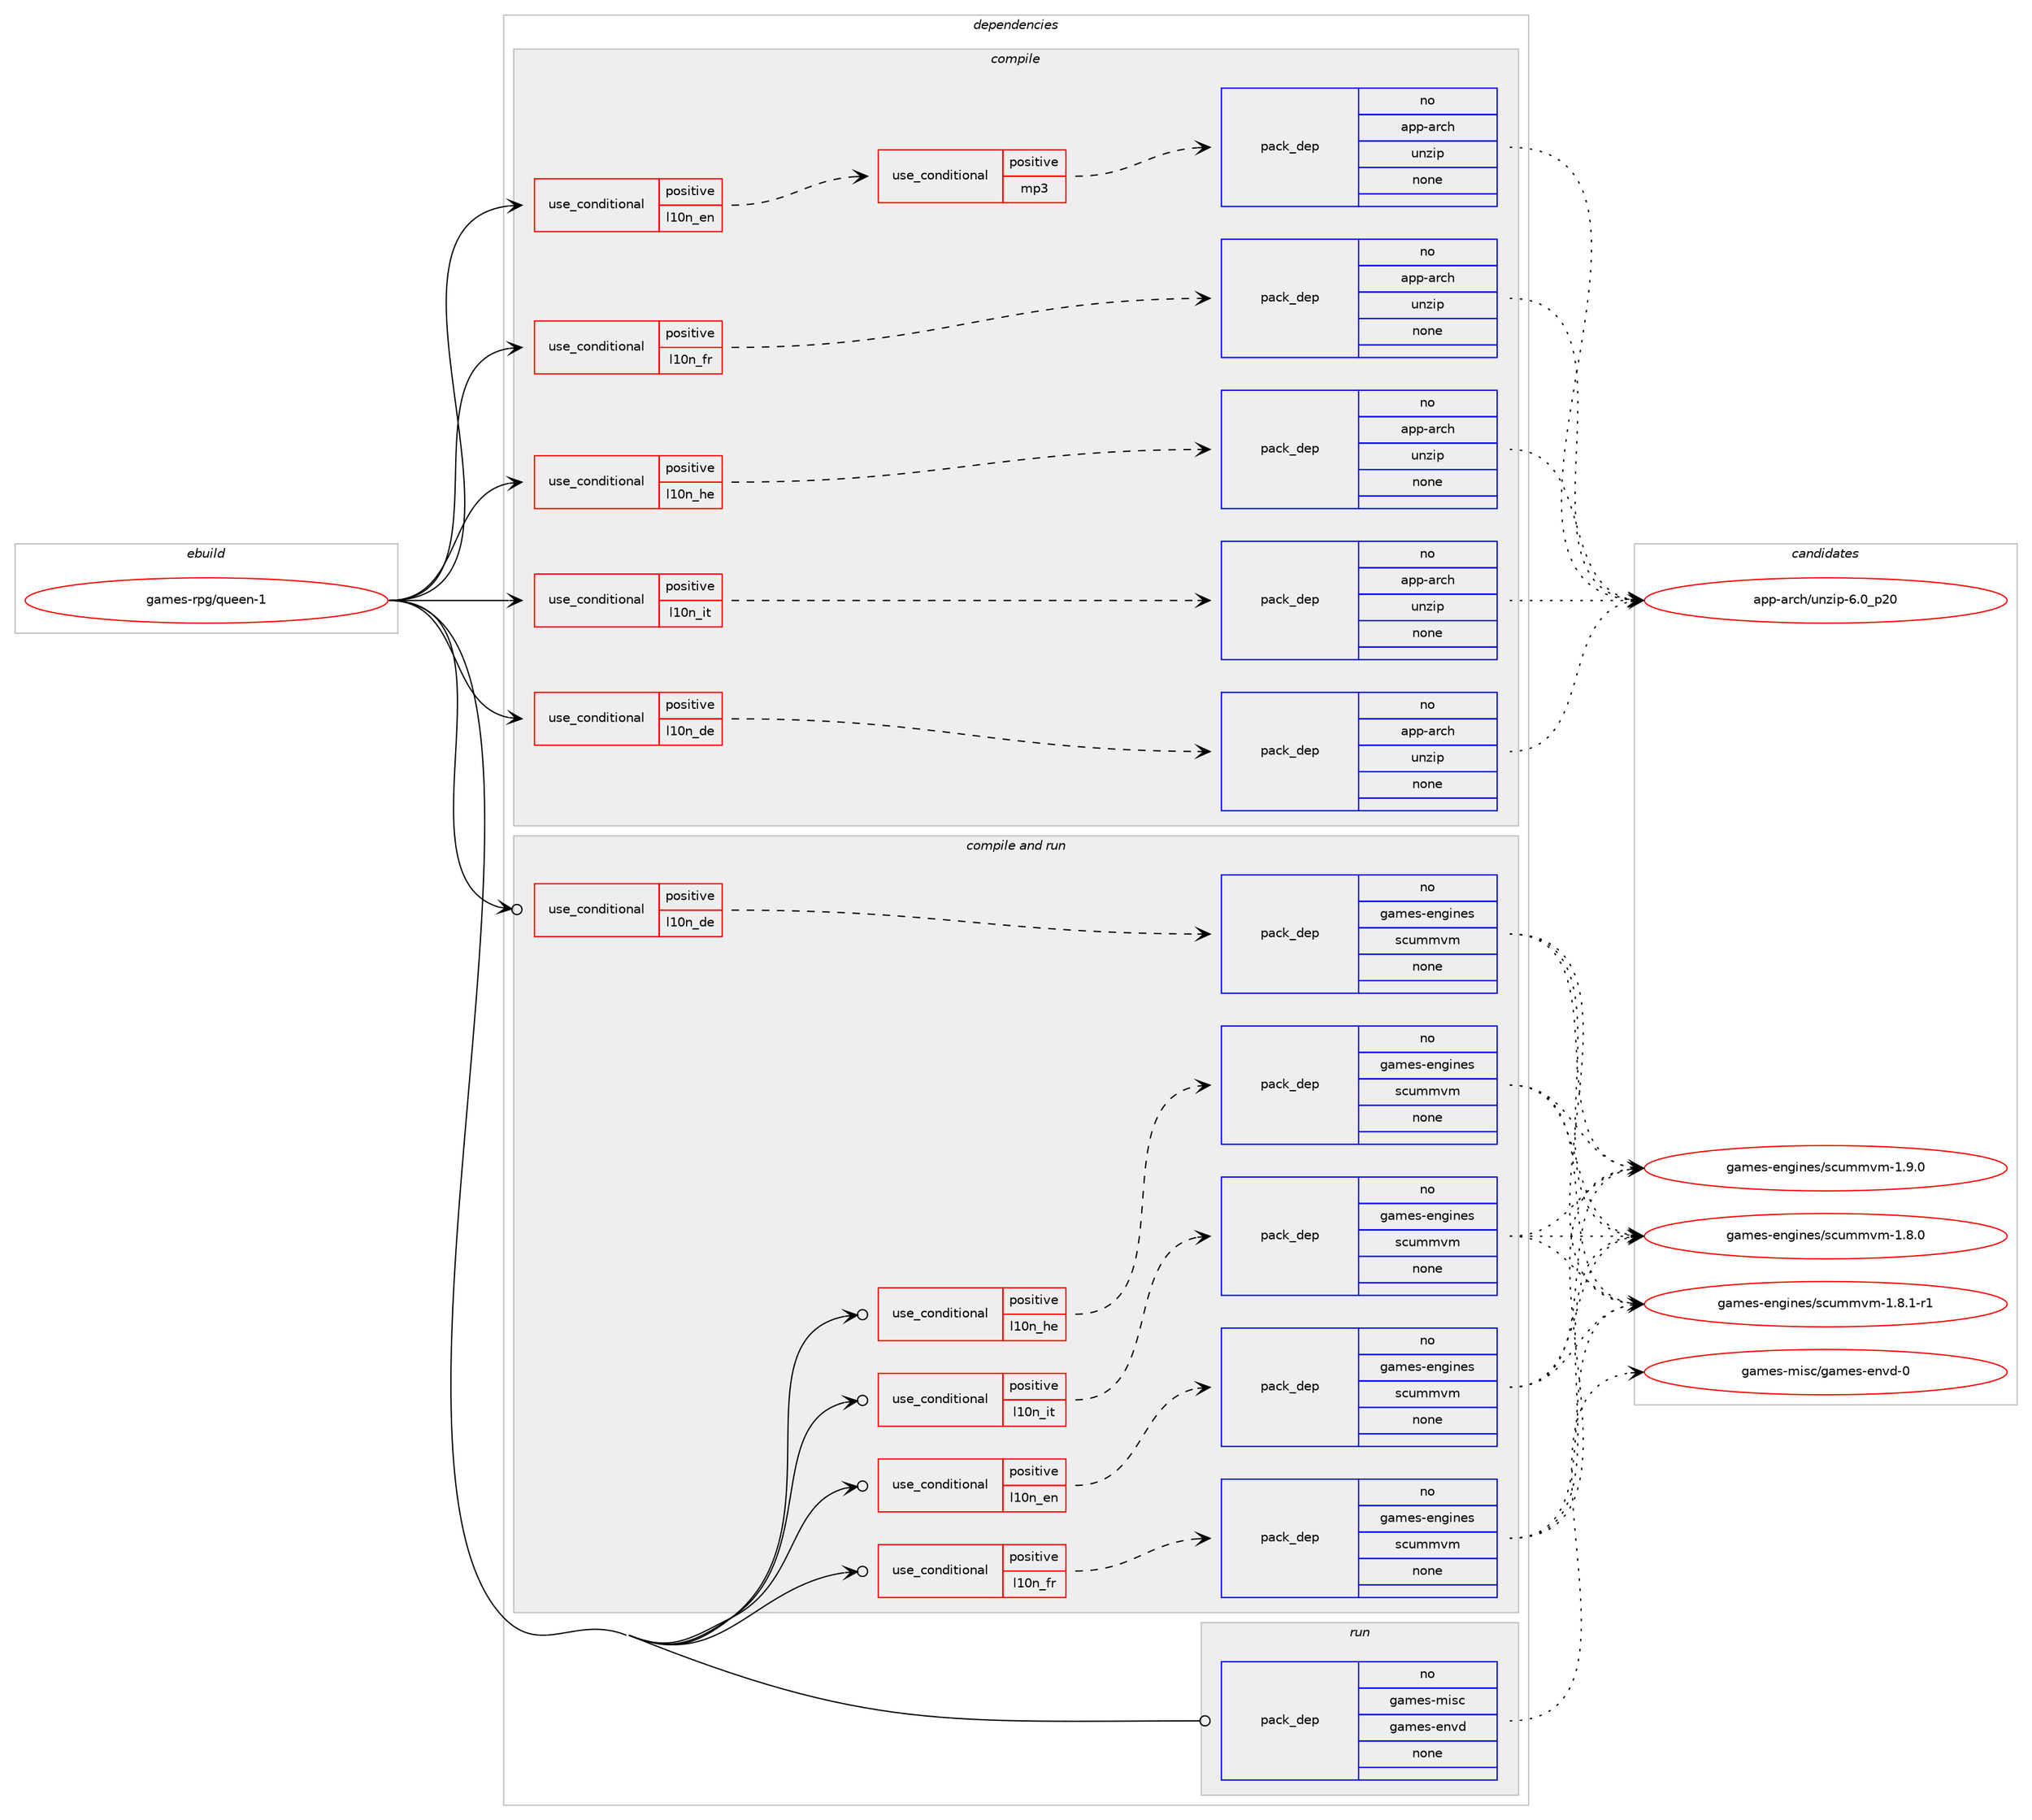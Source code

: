 digraph prolog {

# *************
# Graph options
# *************

newrank=true;
concentrate=true;
compound=true;
graph [rankdir=LR,fontname=Helvetica,fontsize=10,ranksep=1.5];#, ranksep=2.5, nodesep=0.2];
edge  [arrowhead=vee];
node  [fontname=Helvetica,fontsize=10];

# **********
# The ebuild
# **********

subgraph cluster_leftcol {
color=gray;
rank=same;
label=<<i>ebuild</i>>;
id [label="games-rpg/queen-1", color=red, width=4, href="../games-rpg/queen-1.svg"];
}

# ****************
# The dependencies
# ****************

subgraph cluster_midcol {
color=gray;
label=<<i>dependencies</i>>;
subgraph cluster_compile {
fillcolor="#eeeeee";
style=filled;
label=<<i>compile</i>>;
subgraph cond80978 {
dependency302911 [label=<<TABLE BORDER="0" CELLBORDER="1" CELLSPACING="0" CELLPADDING="4"><TR><TD ROWSPAN="3" CELLPADDING="10">use_conditional</TD></TR><TR><TD>positive</TD></TR><TR><TD>l10n_de</TD></TR></TABLE>>, shape=none, color=red];
subgraph pack217187 {
dependency302912 [label=<<TABLE BORDER="0" CELLBORDER="1" CELLSPACING="0" CELLPADDING="4" WIDTH="220"><TR><TD ROWSPAN="6" CELLPADDING="30">pack_dep</TD></TR><TR><TD WIDTH="110">no</TD></TR><TR><TD>app-arch</TD></TR><TR><TD>unzip</TD></TR><TR><TD>none</TD></TR><TR><TD></TD></TR></TABLE>>, shape=none, color=blue];
}
dependency302911:e -> dependency302912:w [weight=20,style="dashed",arrowhead="vee"];
}
id:e -> dependency302911:w [weight=20,style="solid",arrowhead="vee"];
subgraph cond80979 {
dependency302913 [label=<<TABLE BORDER="0" CELLBORDER="1" CELLSPACING="0" CELLPADDING="4"><TR><TD ROWSPAN="3" CELLPADDING="10">use_conditional</TD></TR><TR><TD>positive</TD></TR><TR><TD>l10n_en</TD></TR></TABLE>>, shape=none, color=red];
subgraph cond80980 {
dependency302914 [label=<<TABLE BORDER="0" CELLBORDER="1" CELLSPACING="0" CELLPADDING="4"><TR><TD ROWSPAN="3" CELLPADDING="10">use_conditional</TD></TR><TR><TD>positive</TD></TR><TR><TD>mp3</TD></TR></TABLE>>, shape=none, color=red];
subgraph pack217188 {
dependency302915 [label=<<TABLE BORDER="0" CELLBORDER="1" CELLSPACING="0" CELLPADDING="4" WIDTH="220"><TR><TD ROWSPAN="6" CELLPADDING="30">pack_dep</TD></TR><TR><TD WIDTH="110">no</TD></TR><TR><TD>app-arch</TD></TR><TR><TD>unzip</TD></TR><TR><TD>none</TD></TR><TR><TD></TD></TR></TABLE>>, shape=none, color=blue];
}
dependency302914:e -> dependency302915:w [weight=20,style="dashed",arrowhead="vee"];
}
dependency302913:e -> dependency302914:w [weight=20,style="dashed",arrowhead="vee"];
}
id:e -> dependency302913:w [weight=20,style="solid",arrowhead="vee"];
subgraph cond80981 {
dependency302916 [label=<<TABLE BORDER="0" CELLBORDER="1" CELLSPACING="0" CELLPADDING="4"><TR><TD ROWSPAN="3" CELLPADDING="10">use_conditional</TD></TR><TR><TD>positive</TD></TR><TR><TD>l10n_fr</TD></TR></TABLE>>, shape=none, color=red];
subgraph pack217189 {
dependency302917 [label=<<TABLE BORDER="0" CELLBORDER="1" CELLSPACING="0" CELLPADDING="4" WIDTH="220"><TR><TD ROWSPAN="6" CELLPADDING="30">pack_dep</TD></TR><TR><TD WIDTH="110">no</TD></TR><TR><TD>app-arch</TD></TR><TR><TD>unzip</TD></TR><TR><TD>none</TD></TR><TR><TD></TD></TR></TABLE>>, shape=none, color=blue];
}
dependency302916:e -> dependency302917:w [weight=20,style="dashed",arrowhead="vee"];
}
id:e -> dependency302916:w [weight=20,style="solid",arrowhead="vee"];
subgraph cond80982 {
dependency302918 [label=<<TABLE BORDER="0" CELLBORDER="1" CELLSPACING="0" CELLPADDING="4"><TR><TD ROWSPAN="3" CELLPADDING="10">use_conditional</TD></TR><TR><TD>positive</TD></TR><TR><TD>l10n_he</TD></TR></TABLE>>, shape=none, color=red];
subgraph pack217190 {
dependency302919 [label=<<TABLE BORDER="0" CELLBORDER="1" CELLSPACING="0" CELLPADDING="4" WIDTH="220"><TR><TD ROWSPAN="6" CELLPADDING="30">pack_dep</TD></TR><TR><TD WIDTH="110">no</TD></TR><TR><TD>app-arch</TD></TR><TR><TD>unzip</TD></TR><TR><TD>none</TD></TR><TR><TD></TD></TR></TABLE>>, shape=none, color=blue];
}
dependency302918:e -> dependency302919:w [weight=20,style="dashed",arrowhead="vee"];
}
id:e -> dependency302918:w [weight=20,style="solid",arrowhead="vee"];
subgraph cond80983 {
dependency302920 [label=<<TABLE BORDER="0" CELLBORDER="1" CELLSPACING="0" CELLPADDING="4"><TR><TD ROWSPAN="3" CELLPADDING="10">use_conditional</TD></TR><TR><TD>positive</TD></TR><TR><TD>l10n_it</TD></TR></TABLE>>, shape=none, color=red];
subgraph pack217191 {
dependency302921 [label=<<TABLE BORDER="0" CELLBORDER="1" CELLSPACING="0" CELLPADDING="4" WIDTH="220"><TR><TD ROWSPAN="6" CELLPADDING="30">pack_dep</TD></TR><TR><TD WIDTH="110">no</TD></TR><TR><TD>app-arch</TD></TR><TR><TD>unzip</TD></TR><TR><TD>none</TD></TR><TR><TD></TD></TR></TABLE>>, shape=none, color=blue];
}
dependency302920:e -> dependency302921:w [weight=20,style="dashed",arrowhead="vee"];
}
id:e -> dependency302920:w [weight=20,style="solid",arrowhead="vee"];
}
subgraph cluster_compileandrun {
fillcolor="#eeeeee";
style=filled;
label=<<i>compile and run</i>>;
subgraph cond80984 {
dependency302922 [label=<<TABLE BORDER="0" CELLBORDER="1" CELLSPACING="0" CELLPADDING="4"><TR><TD ROWSPAN="3" CELLPADDING="10">use_conditional</TD></TR><TR><TD>positive</TD></TR><TR><TD>l10n_de</TD></TR></TABLE>>, shape=none, color=red];
subgraph pack217192 {
dependency302923 [label=<<TABLE BORDER="0" CELLBORDER="1" CELLSPACING="0" CELLPADDING="4" WIDTH="220"><TR><TD ROWSPAN="6" CELLPADDING="30">pack_dep</TD></TR><TR><TD WIDTH="110">no</TD></TR><TR><TD>games-engines</TD></TR><TR><TD>scummvm</TD></TR><TR><TD>none</TD></TR><TR><TD></TD></TR></TABLE>>, shape=none, color=blue];
}
dependency302922:e -> dependency302923:w [weight=20,style="dashed",arrowhead="vee"];
}
id:e -> dependency302922:w [weight=20,style="solid",arrowhead="odotvee"];
subgraph cond80985 {
dependency302924 [label=<<TABLE BORDER="0" CELLBORDER="1" CELLSPACING="0" CELLPADDING="4"><TR><TD ROWSPAN="3" CELLPADDING="10">use_conditional</TD></TR><TR><TD>positive</TD></TR><TR><TD>l10n_en</TD></TR></TABLE>>, shape=none, color=red];
subgraph pack217193 {
dependency302925 [label=<<TABLE BORDER="0" CELLBORDER="1" CELLSPACING="0" CELLPADDING="4" WIDTH="220"><TR><TD ROWSPAN="6" CELLPADDING="30">pack_dep</TD></TR><TR><TD WIDTH="110">no</TD></TR><TR><TD>games-engines</TD></TR><TR><TD>scummvm</TD></TR><TR><TD>none</TD></TR><TR><TD></TD></TR></TABLE>>, shape=none, color=blue];
}
dependency302924:e -> dependency302925:w [weight=20,style="dashed",arrowhead="vee"];
}
id:e -> dependency302924:w [weight=20,style="solid",arrowhead="odotvee"];
subgraph cond80986 {
dependency302926 [label=<<TABLE BORDER="0" CELLBORDER="1" CELLSPACING="0" CELLPADDING="4"><TR><TD ROWSPAN="3" CELLPADDING="10">use_conditional</TD></TR><TR><TD>positive</TD></TR><TR><TD>l10n_fr</TD></TR></TABLE>>, shape=none, color=red];
subgraph pack217194 {
dependency302927 [label=<<TABLE BORDER="0" CELLBORDER="1" CELLSPACING="0" CELLPADDING="4" WIDTH="220"><TR><TD ROWSPAN="6" CELLPADDING="30">pack_dep</TD></TR><TR><TD WIDTH="110">no</TD></TR><TR><TD>games-engines</TD></TR><TR><TD>scummvm</TD></TR><TR><TD>none</TD></TR><TR><TD></TD></TR></TABLE>>, shape=none, color=blue];
}
dependency302926:e -> dependency302927:w [weight=20,style="dashed",arrowhead="vee"];
}
id:e -> dependency302926:w [weight=20,style="solid",arrowhead="odotvee"];
subgraph cond80987 {
dependency302928 [label=<<TABLE BORDER="0" CELLBORDER="1" CELLSPACING="0" CELLPADDING="4"><TR><TD ROWSPAN="3" CELLPADDING="10">use_conditional</TD></TR><TR><TD>positive</TD></TR><TR><TD>l10n_he</TD></TR></TABLE>>, shape=none, color=red];
subgraph pack217195 {
dependency302929 [label=<<TABLE BORDER="0" CELLBORDER="1" CELLSPACING="0" CELLPADDING="4" WIDTH="220"><TR><TD ROWSPAN="6" CELLPADDING="30">pack_dep</TD></TR><TR><TD WIDTH="110">no</TD></TR><TR><TD>games-engines</TD></TR><TR><TD>scummvm</TD></TR><TR><TD>none</TD></TR><TR><TD></TD></TR></TABLE>>, shape=none, color=blue];
}
dependency302928:e -> dependency302929:w [weight=20,style="dashed",arrowhead="vee"];
}
id:e -> dependency302928:w [weight=20,style="solid",arrowhead="odotvee"];
subgraph cond80988 {
dependency302930 [label=<<TABLE BORDER="0" CELLBORDER="1" CELLSPACING="0" CELLPADDING="4"><TR><TD ROWSPAN="3" CELLPADDING="10">use_conditional</TD></TR><TR><TD>positive</TD></TR><TR><TD>l10n_it</TD></TR></TABLE>>, shape=none, color=red];
subgraph pack217196 {
dependency302931 [label=<<TABLE BORDER="0" CELLBORDER="1" CELLSPACING="0" CELLPADDING="4" WIDTH="220"><TR><TD ROWSPAN="6" CELLPADDING="30">pack_dep</TD></TR><TR><TD WIDTH="110">no</TD></TR><TR><TD>games-engines</TD></TR><TR><TD>scummvm</TD></TR><TR><TD>none</TD></TR><TR><TD></TD></TR></TABLE>>, shape=none, color=blue];
}
dependency302930:e -> dependency302931:w [weight=20,style="dashed",arrowhead="vee"];
}
id:e -> dependency302930:w [weight=20,style="solid",arrowhead="odotvee"];
}
subgraph cluster_run {
fillcolor="#eeeeee";
style=filled;
label=<<i>run</i>>;
subgraph pack217197 {
dependency302932 [label=<<TABLE BORDER="0" CELLBORDER="1" CELLSPACING="0" CELLPADDING="4" WIDTH="220"><TR><TD ROWSPAN="6" CELLPADDING="30">pack_dep</TD></TR><TR><TD WIDTH="110">no</TD></TR><TR><TD>games-misc</TD></TR><TR><TD>games-envd</TD></TR><TR><TD>none</TD></TR><TR><TD></TD></TR></TABLE>>, shape=none, color=blue];
}
id:e -> dependency302932:w [weight=20,style="solid",arrowhead="odot"];
}
}

# **************
# The candidates
# **************

subgraph cluster_choices {
rank=same;
color=gray;
label=<<i>candidates</i>>;

subgraph choice217187 {
color=black;
nodesep=1;
choice971121124597114991044711711012210511245544648951125048 [label="app-arch/unzip-6.0_p20", color=red, width=4,href="../app-arch/unzip-6.0_p20.svg"];
dependency302912:e -> choice971121124597114991044711711012210511245544648951125048:w [style=dotted,weight="100"];
}
subgraph choice217188 {
color=black;
nodesep=1;
choice971121124597114991044711711012210511245544648951125048 [label="app-arch/unzip-6.0_p20", color=red, width=4,href="../app-arch/unzip-6.0_p20.svg"];
dependency302915:e -> choice971121124597114991044711711012210511245544648951125048:w [style=dotted,weight="100"];
}
subgraph choice217189 {
color=black;
nodesep=1;
choice971121124597114991044711711012210511245544648951125048 [label="app-arch/unzip-6.0_p20", color=red, width=4,href="../app-arch/unzip-6.0_p20.svg"];
dependency302917:e -> choice971121124597114991044711711012210511245544648951125048:w [style=dotted,weight="100"];
}
subgraph choice217190 {
color=black;
nodesep=1;
choice971121124597114991044711711012210511245544648951125048 [label="app-arch/unzip-6.0_p20", color=red, width=4,href="../app-arch/unzip-6.0_p20.svg"];
dependency302919:e -> choice971121124597114991044711711012210511245544648951125048:w [style=dotted,weight="100"];
}
subgraph choice217191 {
color=black;
nodesep=1;
choice971121124597114991044711711012210511245544648951125048 [label="app-arch/unzip-6.0_p20", color=red, width=4,href="../app-arch/unzip-6.0_p20.svg"];
dependency302921:e -> choice971121124597114991044711711012210511245544648951125048:w [style=dotted,weight="100"];
}
subgraph choice217192 {
color=black;
nodesep=1;
choice10397109101115451011101031051101011154711599117109109118109454946564648 [label="games-engines/scummvm-1.8.0", color=red, width=4,href="../games-engines/scummvm-1.8.0.svg"];
choice103971091011154510111010310511010111547115991171091091181094549465646494511449 [label="games-engines/scummvm-1.8.1-r1", color=red, width=4,href="../games-engines/scummvm-1.8.1-r1.svg"];
choice10397109101115451011101031051101011154711599117109109118109454946574648 [label="games-engines/scummvm-1.9.0", color=red, width=4,href="../games-engines/scummvm-1.9.0.svg"];
dependency302923:e -> choice10397109101115451011101031051101011154711599117109109118109454946564648:w [style=dotted,weight="100"];
dependency302923:e -> choice103971091011154510111010310511010111547115991171091091181094549465646494511449:w [style=dotted,weight="100"];
dependency302923:e -> choice10397109101115451011101031051101011154711599117109109118109454946574648:w [style=dotted,weight="100"];
}
subgraph choice217193 {
color=black;
nodesep=1;
choice10397109101115451011101031051101011154711599117109109118109454946564648 [label="games-engines/scummvm-1.8.0", color=red, width=4,href="../games-engines/scummvm-1.8.0.svg"];
choice103971091011154510111010310511010111547115991171091091181094549465646494511449 [label="games-engines/scummvm-1.8.1-r1", color=red, width=4,href="../games-engines/scummvm-1.8.1-r1.svg"];
choice10397109101115451011101031051101011154711599117109109118109454946574648 [label="games-engines/scummvm-1.9.0", color=red, width=4,href="../games-engines/scummvm-1.9.0.svg"];
dependency302925:e -> choice10397109101115451011101031051101011154711599117109109118109454946564648:w [style=dotted,weight="100"];
dependency302925:e -> choice103971091011154510111010310511010111547115991171091091181094549465646494511449:w [style=dotted,weight="100"];
dependency302925:e -> choice10397109101115451011101031051101011154711599117109109118109454946574648:w [style=dotted,weight="100"];
}
subgraph choice217194 {
color=black;
nodesep=1;
choice10397109101115451011101031051101011154711599117109109118109454946564648 [label="games-engines/scummvm-1.8.0", color=red, width=4,href="../games-engines/scummvm-1.8.0.svg"];
choice103971091011154510111010310511010111547115991171091091181094549465646494511449 [label="games-engines/scummvm-1.8.1-r1", color=red, width=4,href="../games-engines/scummvm-1.8.1-r1.svg"];
choice10397109101115451011101031051101011154711599117109109118109454946574648 [label="games-engines/scummvm-1.9.0", color=red, width=4,href="../games-engines/scummvm-1.9.0.svg"];
dependency302927:e -> choice10397109101115451011101031051101011154711599117109109118109454946564648:w [style=dotted,weight="100"];
dependency302927:e -> choice103971091011154510111010310511010111547115991171091091181094549465646494511449:w [style=dotted,weight="100"];
dependency302927:e -> choice10397109101115451011101031051101011154711599117109109118109454946574648:w [style=dotted,weight="100"];
}
subgraph choice217195 {
color=black;
nodesep=1;
choice10397109101115451011101031051101011154711599117109109118109454946564648 [label="games-engines/scummvm-1.8.0", color=red, width=4,href="../games-engines/scummvm-1.8.0.svg"];
choice103971091011154510111010310511010111547115991171091091181094549465646494511449 [label="games-engines/scummvm-1.8.1-r1", color=red, width=4,href="../games-engines/scummvm-1.8.1-r1.svg"];
choice10397109101115451011101031051101011154711599117109109118109454946574648 [label="games-engines/scummvm-1.9.0", color=red, width=4,href="../games-engines/scummvm-1.9.0.svg"];
dependency302929:e -> choice10397109101115451011101031051101011154711599117109109118109454946564648:w [style=dotted,weight="100"];
dependency302929:e -> choice103971091011154510111010310511010111547115991171091091181094549465646494511449:w [style=dotted,weight="100"];
dependency302929:e -> choice10397109101115451011101031051101011154711599117109109118109454946574648:w [style=dotted,weight="100"];
}
subgraph choice217196 {
color=black;
nodesep=1;
choice10397109101115451011101031051101011154711599117109109118109454946564648 [label="games-engines/scummvm-1.8.0", color=red, width=4,href="../games-engines/scummvm-1.8.0.svg"];
choice103971091011154510111010310511010111547115991171091091181094549465646494511449 [label="games-engines/scummvm-1.8.1-r1", color=red, width=4,href="../games-engines/scummvm-1.8.1-r1.svg"];
choice10397109101115451011101031051101011154711599117109109118109454946574648 [label="games-engines/scummvm-1.9.0", color=red, width=4,href="../games-engines/scummvm-1.9.0.svg"];
dependency302931:e -> choice10397109101115451011101031051101011154711599117109109118109454946564648:w [style=dotted,weight="100"];
dependency302931:e -> choice103971091011154510111010310511010111547115991171091091181094549465646494511449:w [style=dotted,weight="100"];
dependency302931:e -> choice10397109101115451011101031051101011154711599117109109118109454946574648:w [style=dotted,weight="100"];
}
subgraph choice217197 {
color=black;
nodesep=1;
choice1039710910111545109105115994710397109101115451011101181004548 [label="games-misc/games-envd-0", color=red, width=4,href="../games-misc/games-envd-0.svg"];
dependency302932:e -> choice1039710910111545109105115994710397109101115451011101181004548:w [style=dotted,weight="100"];
}
}

}
